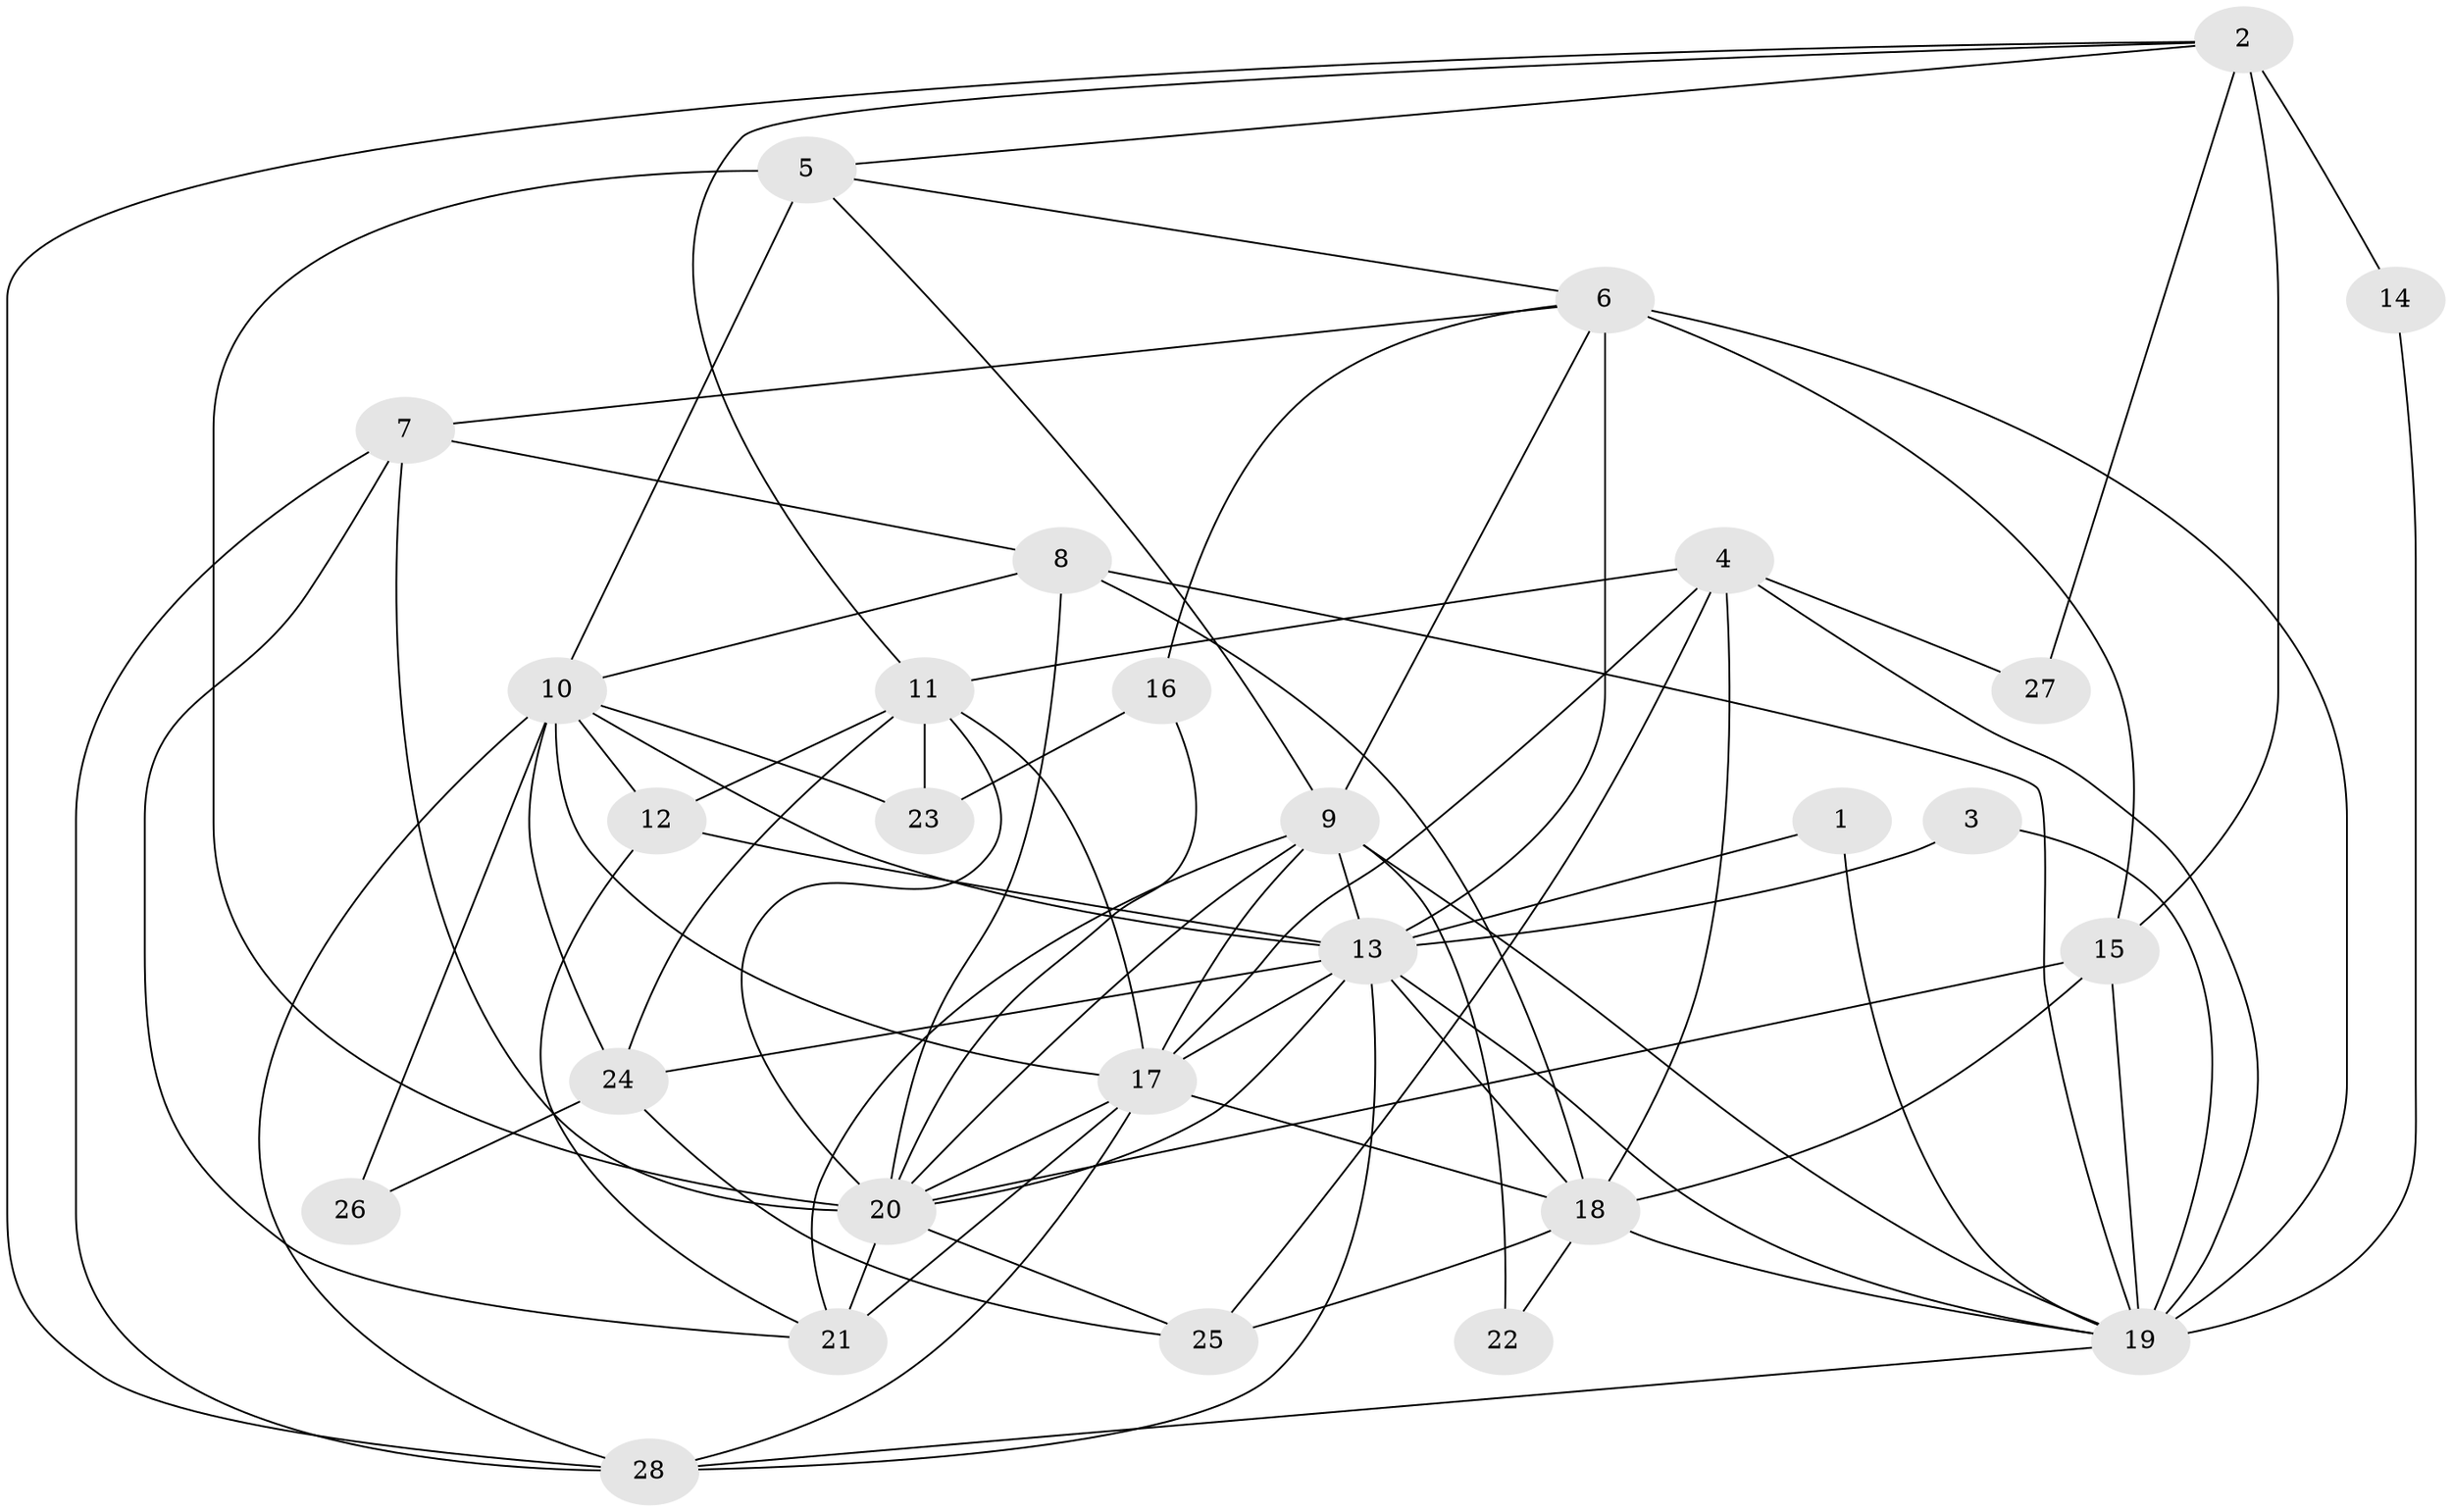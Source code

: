// original degree distribution, {2: 0.17142857142857143, 3: 0.2, 4: 0.3, 5: 0.17142857142857143, 6: 0.1, 7: 0.05714285714285714}
// Generated by graph-tools (version 1.1) at 2025/51/03/04/25 22:51:14]
// undirected, 28 vertices, 78 edges
graph export_dot {
  node [color=gray90,style=filled];
  1;
  2;
  3;
  4;
  5;
  6;
  7;
  8;
  9;
  10;
  11;
  12;
  13;
  14;
  15;
  16;
  17;
  18;
  19;
  20;
  21;
  22;
  23;
  24;
  25;
  26;
  27;
  28;
  1 -- 13 [weight=1.0];
  1 -- 19 [weight=1.0];
  2 -- 5 [weight=1.0];
  2 -- 11 [weight=1.0];
  2 -- 14 [weight=1.0];
  2 -- 15 [weight=3.0];
  2 -- 27 [weight=1.0];
  2 -- 28 [weight=1.0];
  3 -- 13 [weight=1.0];
  3 -- 19 [weight=1.0];
  4 -- 11 [weight=1.0];
  4 -- 17 [weight=1.0];
  4 -- 18 [weight=1.0];
  4 -- 19 [weight=1.0];
  4 -- 25 [weight=1.0];
  4 -- 27 [weight=1.0];
  5 -- 6 [weight=1.0];
  5 -- 9 [weight=1.0];
  5 -- 10 [weight=1.0];
  5 -- 20 [weight=2.0];
  6 -- 7 [weight=1.0];
  6 -- 9 [weight=2.0];
  6 -- 13 [weight=1.0];
  6 -- 15 [weight=2.0];
  6 -- 16 [weight=1.0];
  6 -- 19 [weight=3.0];
  7 -- 8 [weight=1.0];
  7 -- 20 [weight=1.0];
  7 -- 21 [weight=1.0];
  7 -- 28 [weight=1.0];
  8 -- 10 [weight=1.0];
  8 -- 18 [weight=1.0];
  8 -- 19 [weight=1.0];
  8 -- 20 [weight=1.0];
  9 -- 13 [weight=1.0];
  9 -- 17 [weight=2.0];
  9 -- 19 [weight=1.0];
  9 -- 20 [weight=1.0];
  9 -- 21 [weight=1.0];
  9 -- 22 [weight=1.0];
  10 -- 12 [weight=1.0];
  10 -- 13 [weight=1.0];
  10 -- 17 [weight=1.0];
  10 -- 23 [weight=1.0];
  10 -- 24 [weight=1.0];
  10 -- 26 [weight=1.0];
  10 -- 28 [weight=1.0];
  11 -- 12 [weight=1.0];
  11 -- 17 [weight=1.0];
  11 -- 20 [weight=1.0];
  11 -- 23 [weight=1.0];
  11 -- 24 [weight=1.0];
  12 -- 13 [weight=1.0];
  12 -- 21 [weight=1.0];
  13 -- 17 [weight=2.0];
  13 -- 18 [weight=1.0];
  13 -- 19 [weight=1.0];
  13 -- 20 [weight=1.0];
  13 -- 24 [weight=1.0];
  13 -- 28 [weight=1.0];
  14 -- 19 [weight=1.0];
  15 -- 18 [weight=2.0];
  15 -- 19 [weight=2.0];
  15 -- 20 [weight=1.0];
  16 -- 20 [weight=1.0];
  16 -- 23 [weight=1.0];
  17 -- 18 [weight=1.0];
  17 -- 20 [weight=1.0];
  17 -- 21 [weight=1.0];
  17 -- 28 [weight=1.0];
  18 -- 19 [weight=1.0];
  18 -- 22 [weight=1.0];
  18 -- 25 [weight=1.0];
  19 -- 28 [weight=1.0];
  20 -- 21 [weight=2.0];
  20 -- 25 [weight=1.0];
  24 -- 25 [weight=1.0];
  24 -- 26 [weight=1.0];
}
